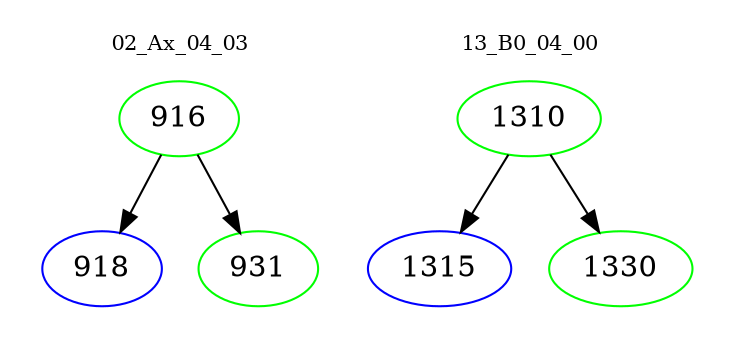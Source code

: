 digraph{
subgraph cluster_0 {
color = white
label = "02_Ax_04_03";
fontsize=10;
T0_916 [label="916", color="green"]
T0_916 -> T0_918 [color="black"]
T0_918 [label="918", color="blue"]
T0_916 -> T0_931 [color="black"]
T0_931 [label="931", color="green"]
}
subgraph cluster_1 {
color = white
label = "13_B0_04_00";
fontsize=10;
T1_1310 [label="1310", color="green"]
T1_1310 -> T1_1315 [color="black"]
T1_1315 [label="1315", color="blue"]
T1_1310 -> T1_1330 [color="black"]
T1_1330 [label="1330", color="green"]
}
}
